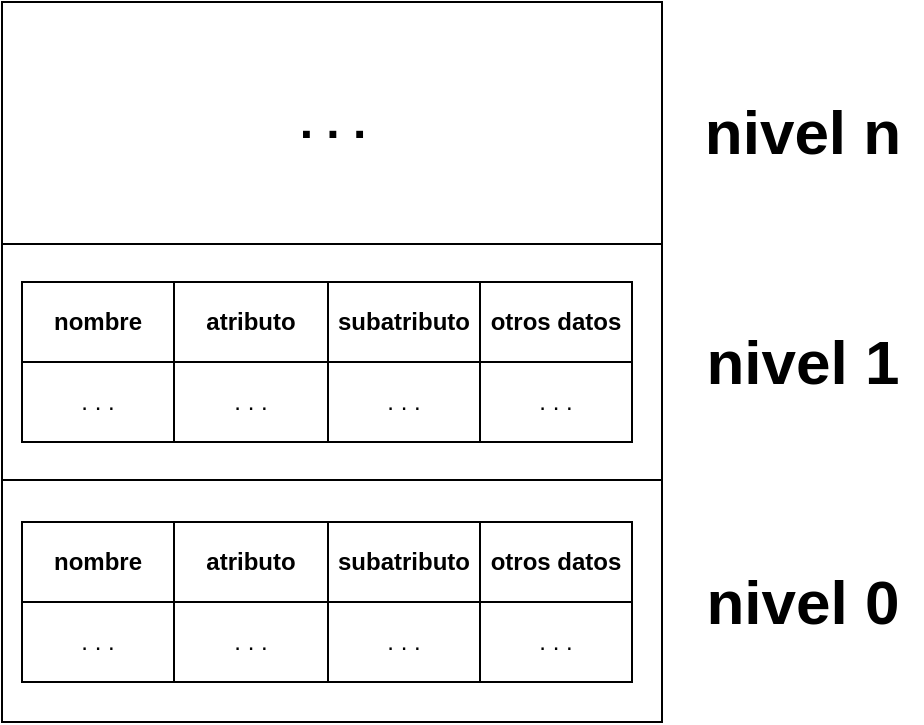 <mxfile version="24.8.6">
  <diagram name="Página-1" id="9NuCW2cpso-X_eKJJDr6">
    <mxGraphModel dx="1434" dy="786" grid="1" gridSize="10" guides="1" tooltips="1" connect="1" arrows="1" fold="1" page="1" pageScale="1" pageWidth="827" pageHeight="1169" math="0" shadow="0">
      <root>
        <mxCell id="0" />
        <mxCell id="1" parent="0" />
        <mxCell id="RvLbvRFfY_HU2H7HIoGF-1" value="" style="shape=table;startSize=0;container=1;collapsible=0;childLayout=tableLayout;movable=0;resizable=0;rotatable=0;deletable=0;editable=0;locked=1;connectable=0;" vertex="1" parent="1">
          <mxGeometry x="90" y="300" width="330" height="360" as="geometry" />
        </mxCell>
        <mxCell id="RvLbvRFfY_HU2H7HIoGF-2" value="" style="shape=tableRow;horizontal=0;startSize=0;swimlaneHead=0;swimlaneBody=0;strokeColor=inherit;top=0;left=0;bottom=0;right=0;collapsible=0;dropTarget=0;fillColor=none;points=[[0,0.5],[1,0.5]];portConstraint=eastwest;" vertex="1" parent="RvLbvRFfY_HU2H7HIoGF-1">
          <mxGeometry width="330" height="121" as="geometry" />
        </mxCell>
        <mxCell id="RvLbvRFfY_HU2H7HIoGF-3" value="" style="shape=partialRectangle;html=1;whiteSpace=wrap;connectable=0;strokeColor=inherit;overflow=hidden;fillColor=none;top=0;left=0;bottom=0;right=0;pointerEvents=1;movable=0;resizable=0;rotatable=0;deletable=0;editable=0;locked=1;" vertex="1" parent="RvLbvRFfY_HU2H7HIoGF-2">
          <mxGeometry width="330" height="121" as="geometry">
            <mxRectangle width="330" height="121" as="alternateBounds" />
          </mxGeometry>
        </mxCell>
        <mxCell id="RvLbvRFfY_HU2H7HIoGF-4" value="" style="shape=tableRow;horizontal=0;startSize=0;swimlaneHead=0;swimlaneBody=0;strokeColor=inherit;top=0;left=0;bottom=0;right=0;collapsible=0;dropTarget=0;fillColor=none;points=[[0,0.5],[1,0.5]];portConstraint=eastwest;" vertex="1" parent="RvLbvRFfY_HU2H7HIoGF-1">
          <mxGeometry y="121" width="330" height="118" as="geometry" />
        </mxCell>
        <mxCell id="RvLbvRFfY_HU2H7HIoGF-5" value="" style="shape=partialRectangle;html=1;whiteSpace=wrap;connectable=0;strokeColor=inherit;overflow=hidden;fillColor=none;top=0;left=0;bottom=0;right=0;pointerEvents=1;" vertex="1" parent="RvLbvRFfY_HU2H7HIoGF-4">
          <mxGeometry width="330" height="118" as="geometry">
            <mxRectangle width="330" height="118" as="alternateBounds" />
          </mxGeometry>
        </mxCell>
        <mxCell id="RvLbvRFfY_HU2H7HIoGF-6" value="" style="shape=tableRow;horizontal=0;startSize=0;swimlaneHead=0;swimlaneBody=0;strokeColor=inherit;top=0;left=0;bottom=0;right=0;collapsible=0;dropTarget=0;fillColor=none;points=[[0,0.5],[1,0.5]];portConstraint=eastwest;" vertex="1" parent="RvLbvRFfY_HU2H7HIoGF-1">
          <mxGeometry y="239" width="330" height="121" as="geometry" />
        </mxCell>
        <mxCell id="RvLbvRFfY_HU2H7HIoGF-7" value="" style="shape=partialRectangle;html=1;whiteSpace=wrap;connectable=0;strokeColor=inherit;overflow=hidden;fillColor=none;top=0;left=0;bottom=0;right=0;pointerEvents=1;" vertex="1" parent="RvLbvRFfY_HU2H7HIoGF-6">
          <mxGeometry width="330" height="121" as="geometry">
            <mxRectangle width="330" height="121" as="alternateBounds" />
          </mxGeometry>
        </mxCell>
        <mxCell id="RvLbvRFfY_HU2H7HIoGF-8" value="" style="shape=table;startSize=0;container=1;collapsible=0;childLayout=tableLayout;" vertex="1" parent="1">
          <mxGeometry x="100" y="560" width="305" height="80" as="geometry" />
        </mxCell>
        <mxCell id="RvLbvRFfY_HU2H7HIoGF-9" value="" style="shape=tableRow;horizontal=0;startSize=0;swimlaneHead=0;swimlaneBody=0;strokeColor=inherit;top=0;left=0;bottom=0;right=0;collapsible=0;dropTarget=0;fillColor=none;points=[[0,0.5],[1,0.5]];portConstraint=eastwest;" vertex="1" parent="RvLbvRFfY_HU2H7HIoGF-8">
          <mxGeometry width="305" height="40" as="geometry" />
        </mxCell>
        <mxCell id="RvLbvRFfY_HU2H7HIoGF-10" value="&lt;b&gt;nombre&lt;/b&gt;" style="shape=partialRectangle;html=1;whiteSpace=wrap;connectable=0;strokeColor=inherit;overflow=hidden;fillColor=none;top=0;left=0;bottom=0;right=0;pointerEvents=1;" vertex="1" parent="RvLbvRFfY_HU2H7HIoGF-9">
          <mxGeometry width="76" height="40" as="geometry">
            <mxRectangle width="76" height="40" as="alternateBounds" />
          </mxGeometry>
        </mxCell>
        <mxCell id="RvLbvRFfY_HU2H7HIoGF-11" value="&lt;b&gt;atributo&lt;/b&gt;" style="shape=partialRectangle;html=1;whiteSpace=wrap;connectable=0;strokeColor=inherit;overflow=hidden;fillColor=none;top=0;left=0;bottom=0;right=0;pointerEvents=1;" vertex="1" parent="RvLbvRFfY_HU2H7HIoGF-9">
          <mxGeometry x="76" width="77" height="40" as="geometry">
            <mxRectangle width="77" height="40" as="alternateBounds" />
          </mxGeometry>
        </mxCell>
        <mxCell id="RvLbvRFfY_HU2H7HIoGF-12" value="&lt;b&gt;subatributo&lt;/b&gt;" style="shape=partialRectangle;html=1;whiteSpace=wrap;connectable=0;strokeColor=inherit;overflow=hidden;fillColor=none;top=0;left=0;bottom=0;right=0;pointerEvents=1;" vertex="1" parent="RvLbvRFfY_HU2H7HIoGF-9">
          <mxGeometry x="153" width="76" height="40" as="geometry">
            <mxRectangle width="76" height="40" as="alternateBounds" />
          </mxGeometry>
        </mxCell>
        <mxCell id="RvLbvRFfY_HU2H7HIoGF-13" value="&lt;b&gt;otros datos&lt;/b&gt;" style="shape=partialRectangle;html=1;whiteSpace=wrap;connectable=0;strokeColor=inherit;overflow=hidden;fillColor=none;top=0;left=0;bottom=0;right=0;pointerEvents=1;" vertex="1" parent="RvLbvRFfY_HU2H7HIoGF-9">
          <mxGeometry x="229" width="76" height="40" as="geometry">
            <mxRectangle width="76" height="40" as="alternateBounds" />
          </mxGeometry>
        </mxCell>
        <mxCell id="RvLbvRFfY_HU2H7HIoGF-14" style="shape=tableRow;horizontal=0;startSize=0;swimlaneHead=0;swimlaneBody=0;strokeColor=inherit;top=0;left=0;bottom=0;right=0;collapsible=0;dropTarget=0;fillColor=none;points=[[0,0.5],[1,0.5]];portConstraint=eastwest;" vertex="1" parent="RvLbvRFfY_HU2H7HIoGF-8">
          <mxGeometry y="40" width="305" height="40" as="geometry" />
        </mxCell>
        <mxCell id="RvLbvRFfY_HU2H7HIoGF-15" value=". . ." style="shape=partialRectangle;html=1;whiteSpace=wrap;connectable=0;strokeColor=inherit;overflow=hidden;fillColor=none;top=0;left=0;bottom=0;right=0;pointerEvents=1;" vertex="1" parent="RvLbvRFfY_HU2H7HIoGF-14">
          <mxGeometry width="76" height="40" as="geometry">
            <mxRectangle width="76" height="40" as="alternateBounds" />
          </mxGeometry>
        </mxCell>
        <mxCell id="RvLbvRFfY_HU2H7HIoGF-16" value=". . ." style="shape=partialRectangle;html=1;whiteSpace=wrap;connectable=0;strokeColor=inherit;overflow=hidden;fillColor=none;top=0;left=0;bottom=0;right=0;pointerEvents=1;" vertex="1" parent="RvLbvRFfY_HU2H7HIoGF-14">
          <mxGeometry x="76" width="77" height="40" as="geometry">
            <mxRectangle width="77" height="40" as="alternateBounds" />
          </mxGeometry>
        </mxCell>
        <mxCell id="RvLbvRFfY_HU2H7HIoGF-17" value=". . ." style="shape=partialRectangle;html=1;whiteSpace=wrap;connectable=0;strokeColor=inherit;overflow=hidden;fillColor=none;top=0;left=0;bottom=0;right=0;pointerEvents=1;" vertex="1" parent="RvLbvRFfY_HU2H7HIoGF-14">
          <mxGeometry x="153" width="76" height="40" as="geometry">
            <mxRectangle width="76" height="40" as="alternateBounds" />
          </mxGeometry>
        </mxCell>
        <mxCell id="RvLbvRFfY_HU2H7HIoGF-18" value=". . ." style="shape=partialRectangle;html=1;whiteSpace=wrap;connectable=0;strokeColor=inherit;overflow=hidden;fillColor=none;top=0;left=0;bottom=0;right=0;pointerEvents=1;" vertex="1" parent="RvLbvRFfY_HU2H7HIoGF-14">
          <mxGeometry x="229" width="76" height="40" as="geometry">
            <mxRectangle width="76" height="40" as="alternateBounds" />
          </mxGeometry>
        </mxCell>
        <mxCell id="RvLbvRFfY_HU2H7HIoGF-19" value="" style="shape=table;startSize=0;container=1;collapsible=0;childLayout=tableLayout;" vertex="1" parent="1">
          <mxGeometry x="100" y="440" width="305" height="80" as="geometry" />
        </mxCell>
        <mxCell id="RvLbvRFfY_HU2H7HIoGF-20" value="" style="shape=tableRow;horizontal=0;startSize=0;swimlaneHead=0;swimlaneBody=0;strokeColor=inherit;top=0;left=0;bottom=0;right=0;collapsible=0;dropTarget=0;fillColor=none;points=[[0,0.5],[1,0.5]];portConstraint=eastwest;" vertex="1" parent="RvLbvRFfY_HU2H7HIoGF-19">
          <mxGeometry width="305" height="40" as="geometry" />
        </mxCell>
        <mxCell id="RvLbvRFfY_HU2H7HIoGF-21" value="&lt;b&gt;nombre&lt;/b&gt;" style="shape=partialRectangle;html=1;whiteSpace=wrap;connectable=0;strokeColor=inherit;overflow=hidden;fillColor=none;top=0;left=0;bottom=0;right=0;pointerEvents=1;" vertex="1" parent="RvLbvRFfY_HU2H7HIoGF-20">
          <mxGeometry width="76" height="40" as="geometry">
            <mxRectangle width="76" height="40" as="alternateBounds" />
          </mxGeometry>
        </mxCell>
        <mxCell id="RvLbvRFfY_HU2H7HIoGF-22" value="&lt;b&gt;atributo&lt;/b&gt;" style="shape=partialRectangle;html=1;whiteSpace=wrap;connectable=0;strokeColor=inherit;overflow=hidden;fillColor=none;top=0;left=0;bottom=0;right=0;pointerEvents=1;" vertex="1" parent="RvLbvRFfY_HU2H7HIoGF-20">
          <mxGeometry x="76" width="77" height="40" as="geometry">
            <mxRectangle width="77" height="40" as="alternateBounds" />
          </mxGeometry>
        </mxCell>
        <mxCell id="RvLbvRFfY_HU2H7HIoGF-23" value="&lt;b&gt;subatributo&lt;/b&gt;" style="shape=partialRectangle;html=1;whiteSpace=wrap;connectable=0;strokeColor=inherit;overflow=hidden;fillColor=none;top=0;left=0;bottom=0;right=0;pointerEvents=1;" vertex="1" parent="RvLbvRFfY_HU2H7HIoGF-20">
          <mxGeometry x="153" width="76" height="40" as="geometry">
            <mxRectangle width="76" height="40" as="alternateBounds" />
          </mxGeometry>
        </mxCell>
        <mxCell id="RvLbvRFfY_HU2H7HIoGF-24" value="&lt;b&gt;otros datos&lt;/b&gt;" style="shape=partialRectangle;html=1;whiteSpace=wrap;connectable=0;strokeColor=inherit;overflow=hidden;fillColor=none;top=0;left=0;bottom=0;right=0;pointerEvents=1;" vertex="1" parent="RvLbvRFfY_HU2H7HIoGF-20">
          <mxGeometry x="229" width="76" height="40" as="geometry">
            <mxRectangle width="76" height="40" as="alternateBounds" />
          </mxGeometry>
        </mxCell>
        <mxCell id="RvLbvRFfY_HU2H7HIoGF-25" style="shape=tableRow;horizontal=0;startSize=0;swimlaneHead=0;swimlaneBody=0;strokeColor=inherit;top=0;left=0;bottom=0;right=0;collapsible=0;dropTarget=0;fillColor=none;points=[[0,0.5],[1,0.5]];portConstraint=eastwest;" vertex="1" parent="RvLbvRFfY_HU2H7HIoGF-19">
          <mxGeometry y="40" width="305" height="40" as="geometry" />
        </mxCell>
        <mxCell id="RvLbvRFfY_HU2H7HIoGF-26" value=". . ." style="shape=partialRectangle;html=1;whiteSpace=wrap;connectable=0;strokeColor=inherit;overflow=hidden;fillColor=none;top=0;left=0;bottom=0;right=0;pointerEvents=1;" vertex="1" parent="RvLbvRFfY_HU2H7HIoGF-25">
          <mxGeometry width="76" height="40" as="geometry">
            <mxRectangle width="76" height="40" as="alternateBounds" />
          </mxGeometry>
        </mxCell>
        <mxCell id="RvLbvRFfY_HU2H7HIoGF-27" value=". . ." style="shape=partialRectangle;html=1;whiteSpace=wrap;connectable=0;strokeColor=inherit;overflow=hidden;fillColor=none;top=0;left=0;bottom=0;right=0;pointerEvents=1;" vertex="1" parent="RvLbvRFfY_HU2H7HIoGF-25">
          <mxGeometry x="76" width="77" height="40" as="geometry">
            <mxRectangle width="77" height="40" as="alternateBounds" />
          </mxGeometry>
        </mxCell>
        <mxCell id="RvLbvRFfY_HU2H7HIoGF-28" value=". . ." style="shape=partialRectangle;html=1;whiteSpace=wrap;connectable=0;strokeColor=inherit;overflow=hidden;fillColor=none;top=0;left=0;bottom=0;right=0;pointerEvents=1;" vertex="1" parent="RvLbvRFfY_HU2H7HIoGF-25">
          <mxGeometry x="153" width="76" height="40" as="geometry">
            <mxRectangle width="76" height="40" as="alternateBounds" />
          </mxGeometry>
        </mxCell>
        <mxCell id="RvLbvRFfY_HU2H7HIoGF-29" value=". . ." style="shape=partialRectangle;html=1;whiteSpace=wrap;connectable=0;strokeColor=inherit;overflow=hidden;fillColor=none;top=0;left=0;bottom=0;right=0;pointerEvents=1;" vertex="1" parent="RvLbvRFfY_HU2H7HIoGF-25">
          <mxGeometry x="229" width="76" height="40" as="geometry">
            <mxRectangle width="76" height="40" as="alternateBounds" />
          </mxGeometry>
        </mxCell>
        <mxCell id="RvLbvRFfY_HU2H7HIoGF-30" value="&lt;font style=&quot;font-size: 24px;&quot;&gt;&lt;b&gt;. . .&lt;/b&gt;&lt;/font&gt;" style="text;html=1;align=center;verticalAlign=middle;resizable=0;points=[];autosize=1;strokeColor=none;fillColor=none;" vertex="1" parent="1">
          <mxGeometry x="225" y="340" width="60" height="40" as="geometry" />
        </mxCell>
        <mxCell id="RvLbvRFfY_HU2H7HIoGF-31" value="&lt;font style=&quot;font-size: 31px;&quot;&gt;&lt;b&gt;nivel 0&lt;/b&gt;&lt;/font&gt;" style="text;html=1;align=center;verticalAlign=middle;resizable=0;points=[];autosize=1;strokeColor=none;fillColor=none;" vertex="1" parent="1">
          <mxGeometry x="430" y="575" width="120" height="50" as="geometry" />
        </mxCell>
        <mxCell id="RvLbvRFfY_HU2H7HIoGF-32" value="&lt;font style=&quot;font-size: 31px;&quot;&gt;&lt;b&gt;nivel 1&lt;/b&gt;&lt;/font&gt;" style="text;html=1;align=center;verticalAlign=middle;resizable=0;points=[];autosize=1;strokeColor=none;fillColor=none;" vertex="1" parent="1">
          <mxGeometry x="430" y="455" width="120" height="50" as="geometry" />
        </mxCell>
        <mxCell id="RvLbvRFfY_HU2H7HIoGF-33" value="&lt;font style=&quot;font-size: 31px;&quot;&gt;&lt;b&gt;nivel n&lt;/b&gt;&lt;/font&gt;" style="text;html=1;align=center;verticalAlign=middle;resizable=0;points=[];autosize=1;strokeColor=none;fillColor=none;" vertex="1" parent="1">
          <mxGeometry x="430" y="340" width="120" height="50" as="geometry" />
        </mxCell>
      </root>
    </mxGraphModel>
  </diagram>
</mxfile>
